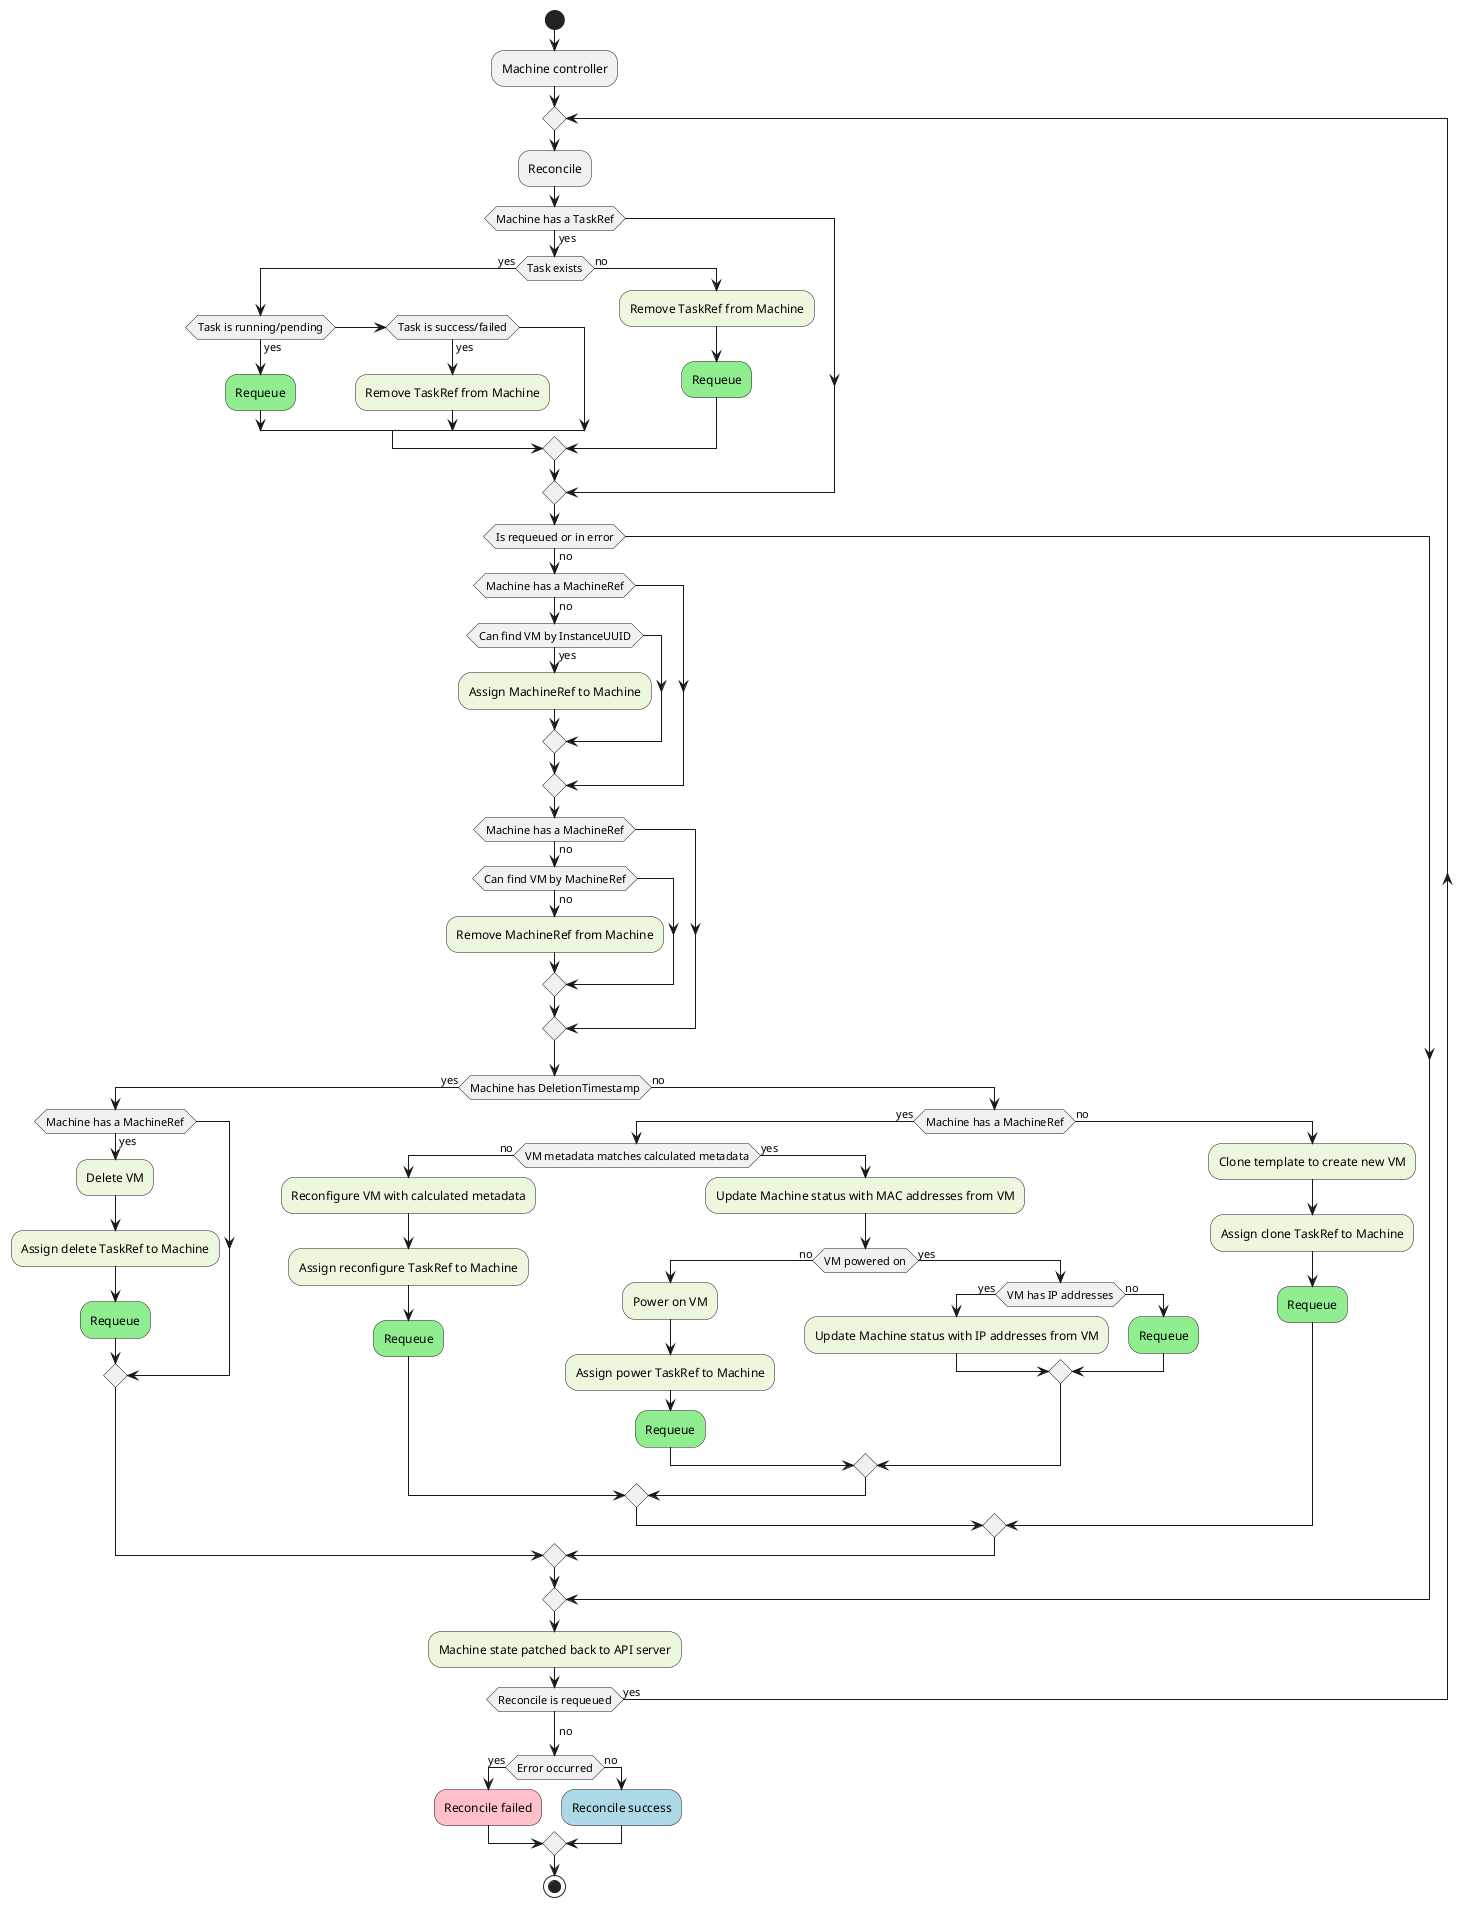 @startuml machine-controller-reconcile

start;

:Machine controller;

repeat
  :Reconcile;

  if (Machine has a TaskRef) then (yes)
    if (Task exists) then (yes)
      if (Task is running/pending) then (yes)
        #LightGreen:Requeue;
      elseif (Task is success/failed) then (yes)
        #edf7de:Remove TaskRef from Machine;
      endif
    else (no)
      #edf7de:Remove TaskRef from Machine;
      #LightGreen:Requeue;
    endif
  endif
  if (Is requeued or in error) then (no)
    if (Machine has a MachineRef) then (no)
      if (Can find VM by InstanceUUID) then (yes)
        #edf7de:Assign MachineRef to Machine;
      endif
    endif
    if (Machine has a MachineRef) then (no)
      if (Can find VM by MachineRef) then (no)
        #edf7de:Remove MachineRef from Machine;
      endif
    endif
    if (Machine has DeletionTimestamp) then (yes)
      if (Machine has a MachineRef) then (yes)
        #edf7de:Delete VM;
        #edf7de:Assign delete TaskRef to Machine;
        #LightGreen:Requeue;
      endif
    else (no)
      if (Machine has a MachineRef) then (yes)
        if (VM metadata matches calculated metadata) then (no)
          #edf7de:Reconfigure VM with calculated metadata;
          #edf7de:Assign reconfigure TaskRef to Machine;
          #LightGreen:Requeue;
        else (yes)
          #edf7de:Update Machine status with MAC addresses from VM;
          if (VM powered on) then (no)
            #edf7de:Power on VM;
            #edf7de:Assign power TaskRef to Machine;
            #LightGreen:Requeue;
          else (yes)
            if (VM has IP addresses) then (yes)
              #edf7de:Update Machine status with IP addresses from VM;
            else (no)
              #LightGreen:Requeue;
            endif
          endif
        endif
      else (no)
        #edf7de:Clone template to create new VM;
        #edf7de:Assign clone TaskRef to Machine;
        #LightGreen:Requeue;
      endif
    endif
  endif
  #edf7de:Machine state patched back to API server;
repeat while (Reconcile is requeued) is (yes)
-> no;
if (Error occurred) then (yes)
  #Pink:Reconcile failed;
else (no)
  #LightBlue:Reconcile success;
endif
stop;

@enduml